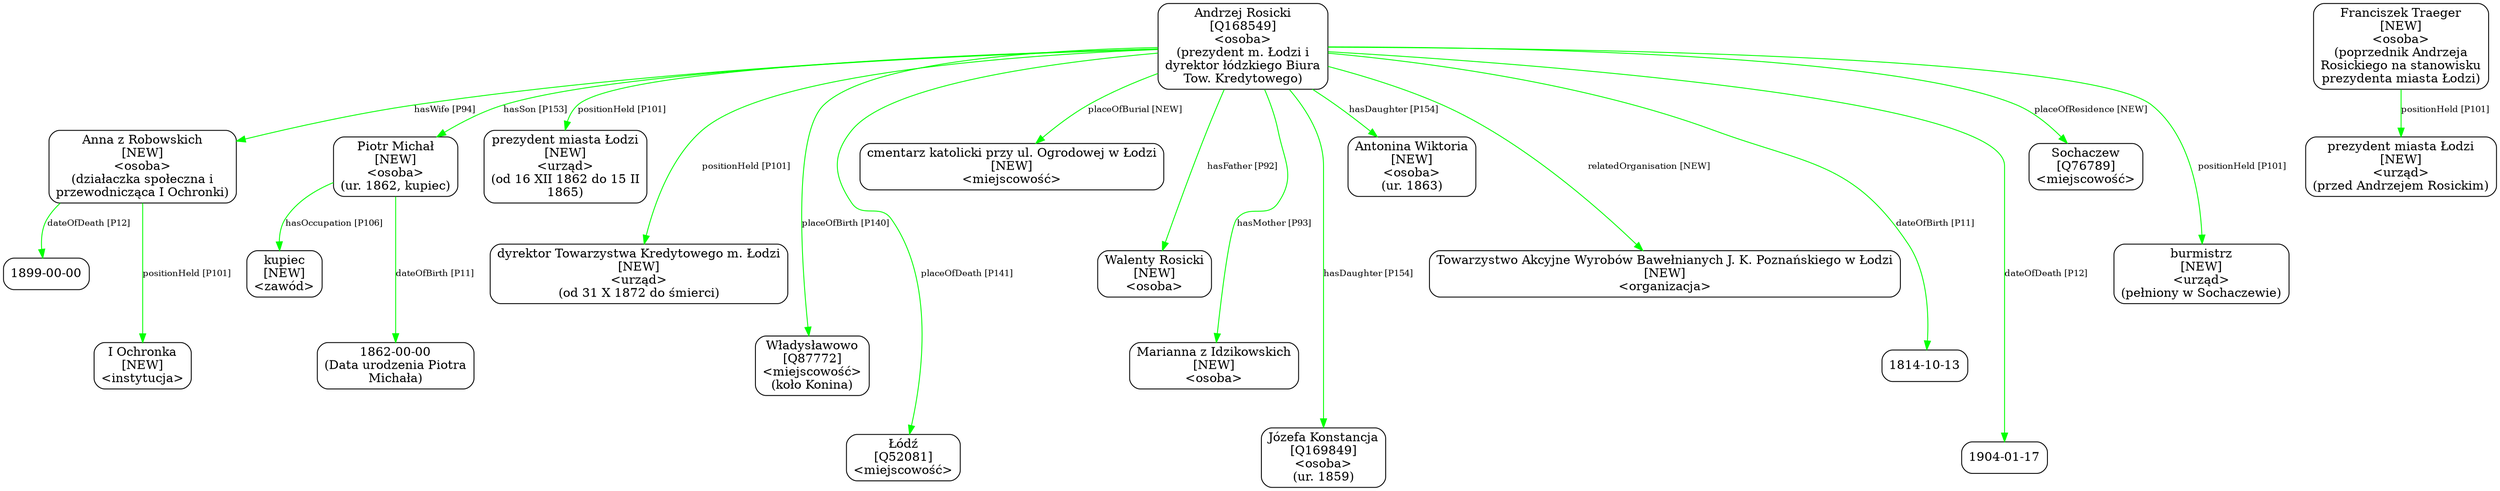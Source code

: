 digraph {
	node [shape=box,
		style=rounded
	];
	edge [fontsize=10];
	"Andrzej Rosicki
[Q168549]
<osoba>
(prezydent m. Łodzi i
dyrektor łódzkiego Biura
Tow. Kredytowego)"	[color=black,
		label="Andrzej Rosicki
[Q168549]
<osoba>
(prezydent m. Łodzi i
dyrektor łódzkiego Biura
Tow. Kredytowego)"];
	"Anna z Robowskich
[NEW]
<osoba>
(działaczka społeczna i
przewodnicząca I Ochronki)"	[color=black,
		label="Anna z Robowskich
[NEW]
<osoba>
(działaczka społeczna i
przewodnicząca I Ochronki)"];
	"Andrzej Rosicki
[Q168549]
<osoba>
(prezydent m. Łodzi i
dyrektor łódzkiego Biura
Tow. Kredytowego)" -> "Anna z Robowskich
[NEW]
<osoba>
(działaczka społeczna i
przewodnicząca I Ochronki)"	[color=green,
		label="hasWife [P94]"];
	"Piotr Michał
[NEW]
<osoba>
(ur. 1862, kupiec)"	[color=black,
		label="Piotr Michał
[NEW]
<osoba>
(ur. 1862, kupiec)"];
	"Andrzej Rosicki
[Q168549]
<osoba>
(prezydent m. Łodzi i
dyrektor łódzkiego Biura
Tow. Kredytowego)" -> "Piotr Michał
[NEW]
<osoba>
(ur. 1862, kupiec)"	[color=green,
		label="hasSon [P153]"];
	"Andrzej Rosicki
[Q168549]
<osoba>
(prezydent m. Łodzi i
dyrektor łódzkiego Biura
Tow. Kredytowego)" -> "prezydent miasta Łodzi
[NEW]
<urząd>
(od 16 XII 1862 do 15 II
1865)"	[color=green,
		label="positionHeld [P101]",
		minlen=1];
	"Andrzej Rosicki
[Q168549]
<osoba>
(prezydent m. Łodzi i
dyrektor łódzkiego Biura
Tow. Kredytowego)" -> "dyrektor Towarzystwa Kredytowego m. Łodzi
[NEW]
<urząd>
(od 31 X 1872 do śmierci)"	[color=green,
		label="positionHeld [P101]",
		minlen=2];
	"Andrzej Rosicki
[Q168549]
<osoba>
(prezydent m. Łodzi i
dyrektor łódzkiego Biura
Tow. Kredytowego)" -> "Władysławowo
[Q87772]
<miejscowość>
(koło Konina)"	[color=green,
		label="placeOfBirth [P140]",
		minlen=3];
	"Andrzej Rosicki
[Q168549]
<osoba>
(prezydent m. Łodzi i
dyrektor łódzkiego Biura
Tow. Kredytowego)" -> "Łódź
[Q52081]
<miejscowość>"	[color=green,
		label="placeOfDeath [P141]",
		minlen=4];
	"Andrzej Rosicki
[Q168549]
<osoba>
(prezydent m. Łodzi i
dyrektor łódzkiego Biura
Tow. Kredytowego)" -> "cmentarz katolicki przy ul. Ogrodowej w Łodzi
[NEW]
<miejscowość>"	[color=green,
		label="placeOfBurial [NEW]",
		minlen=1];
	"Andrzej Rosicki
[Q168549]
<osoba>
(prezydent m. Łodzi i
dyrektor łódzkiego Biura
Tow. Kredytowego)" -> "Walenty Rosicki
[NEW]
<osoba>"	[color=green,
		label="hasFather [P92]",
		minlen=2];
	"Andrzej Rosicki
[Q168549]
<osoba>
(prezydent m. Łodzi i
dyrektor łódzkiego Biura
Tow. Kredytowego)" -> "Marianna z Idzikowskich
[NEW]
<osoba>"	[color=green,
		label="hasMother [P93]",
		minlen=3];
	"Andrzej Rosicki
[Q168549]
<osoba>
(prezydent m. Łodzi i
dyrektor łódzkiego Biura
Tow. Kredytowego)" -> "Józefa Konstancja
[Q169849]
<osoba>
(ur. 1859)"	[color=green,
		label="hasDaughter [P154]",
		minlen=4];
	"Andrzej Rosicki
[Q168549]
<osoba>
(prezydent m. Łodzi i
dyrektor łódzkiego Biura
Tow. Kredytowego)" -> "Antonina Wiktoria
[NEW]
<osoba>
(ur. 1863)"	[color=green,
		label="hasDaughter [P154]",
		minlen=1];
	"Andrzej Rosicki
[Q168549]
<osoba>
(prezydent m. Łodzi i
dyrektor łódzkiego Biura
Tow. Kredytowego)" -> "Towarzystwo Akcyjne Wyrobów Bawełnianych J. K. Poznańskiego w Łodzi
[NEW]
<organizacja>"	[color=green,
		label="relatedOrganisation [NEW]",
		minlen=2];
	"Andrzej Rosicki
[Q168549]
<osoba>
(prezydent m. Łodzi i
dyrektor łódzkiego Biura
Tow. Kredytowego)" -> "1814-10-13"	[color=green,
		label="dateOfBirth [P11]",
		minlen=3];
	"Andrzej Rosicki
[Q168549]
<osoba>
(prezydent m. Łodzi i
dyrektor łódzkiego Biura
Tow. Kredytowego)" -> "1904-01-17"	[color=green,
		label="dateOfDeath [P12]",
		minlen=4];
	"Andrzej Rosicki
[Q168549]
<osoba>
(prezydent m. Łodzi i
dyrektor łódzkiego Biura
Tow. Kredytowego)" -> "Sochaczew
[Q76789]
<miejscowość>"	[color=green,
		label="placeOfResidence [NEW]",
		minlen=1];
	"Andrzej Rosicki
[Q168549]
<osoba>
(prezydent m. Łodzi i
dyrektor łódzkiego Biura
Tow. Kredytowego)" -> "burmistrz
[NEW]
<urząd>
(pełniony w Sochaczewie)"	[color=green,
		label="positionHeld [P101]",
		minlen=2];
	"Anna z Robowskich
[NEW]
<osoba>
(działaczka społeczna i
przewodnicząca I Ochronki)" -> "1899-00-00"	[color=green,
		label="dateOfDeath [P12]",
		minlen=1];
	"Anna z Robowskich
[NEW]
<osoba>
(działaczka społeczna i
przewodnicząca I Ochronki)" -> "I Ochronka
[NEW]
<instytucja>"	[color=green,
		label="positionHeld [P101]",
		minlen=2];
	"Franciszek Traeger
[NEW]
<osoba>
(poprzednik Andrzeja
Rosickiego na stanowisku
prezydenta miasta Łodzi)"	[color=black,
		label="Franciszek Traeger
[NEW]
<osoba>
(poprzednik Andrzeja
Rosickiego na stanowisku
prezydenta miasta Łodzi)"];
	"Franciszek Traeger
[NEW]
<osoba>
(poprzednik Andrzeja
Rosickiego na stanowisku
prezydenta miasta Łodzi)" -> "prezydent miasta Łodzi
[NEW]
<urząd>
(przed Andrzejem Rosickim)"	[color=green,
		label="positionHeld [P101]"];
	"Piotr Michał
[NEW]
<osoba>
(ur. 1862, kupiec)" -> "kupiec
[NEW]
<zawód>"	[color=green,
		label="hasOccupation [P106]",
		minlen=1];
	"Piotr Michał
[NEW]
<osoba>
(ur. 1862, kupiec)" -> "1862-00-00
(Data urodzenia Piotra
Michała)"	[color=green,
		label="dateOfBirth [P11]",
		minlen=2];
}
